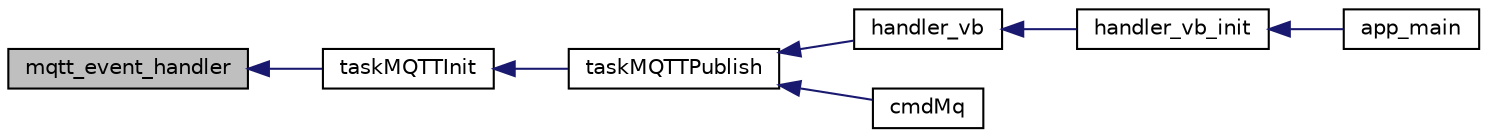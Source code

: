 digraph "mqtt_event_handler"
{
  edge [fontname="Helvetica",fontsize="10",labelfontname="Helvetica",labelfontsize="10"];
  node [fontname="Helvetica",fontsize="10",shape=record];
  rankdir="LR";
  Node1 [label="mqtt_event_handler",height=0.2,width=0.4,color="black", fillcolor="grey75", style="filled", fontcolor="black"];
  Node1 -> Node2 [dir="back",color="midnightblue",fontsize="10",style="solid",fontname="Helvetica"];
  Node2 [label="taskMQTTInit",height=0.2,width=0.4,color="black", fillcolor="white", style="filled",URL="$task__mqtt_8h.html#ae7ad6f5bfc7cbfc9f6a223fcf697c8f6",tooltip="Init the MQTT task and the wifi. "];
  Node2 -> Node3 [dir="back",color="midnightblue",fontsize="10",style="solid",fontname="Helvetica"];
  Node3 [label="taskMQTTPublish",height=0.2,width=0.4,color="black", fillcolor="white", style="filled",URL="$task__mqtt_8h.html#a6afc039be68c1a831778fe33bd2412a9",tooltip="Publish data via MQTT. "];
  Node3 -> Node4 [dir="back",color="midnightblue",fontsize="10",style="solid",fontname="Helvetica"];
  Node4 [label="handler_vb",height=0.2,width=0.4,color="black", fillcolor="white", style="filled",URL="$handler__vb_8c.html#a60c71b4a6cc8a9a3e9e8a3c8e36cffa0",tooltip="VB event handler, triggering VB general actions. "];
  Node4 -> Node5 [dir="back",color="midnightblue",fontsize="10",style="solid",fontname="Helvetica"];
  Node5 [label="handler_vb_init",height=0.2,width=0.4,color="black", fillcolor="white", style="filled",URL="$handler__vb_8h.html#ac54a8826a70d3aaf5c284bab02b93444",tooltip="Init for the VB handler. "];
  Node5 -> Node6 [dir="back",color="midnightblue",fontsize="10",style="solid",fontname="Helvetica"];
  Node6 [label="app_main",height=0.2,width=0.4,color="black", fillcolor="white", style="filled",URL="$flipmouse__fabi__esp32__kbdmouse__main_8c.html#abce06be17fc37d675118a678a8100a36",tooltip="Main task, created by esp-idf. "];
  Node3 -> Node7 [dir="back",color="midnightblue",fontsize="10",style="solid",fontname="Helvetica"];
  Node7 [label="cmdMq",height=0.2,width=0.4,color="black", fillcolor="white", style="filled",URL="$task__commands_8c.html#a6687f2598d6dc738c90d3be28cf90184"];
}
